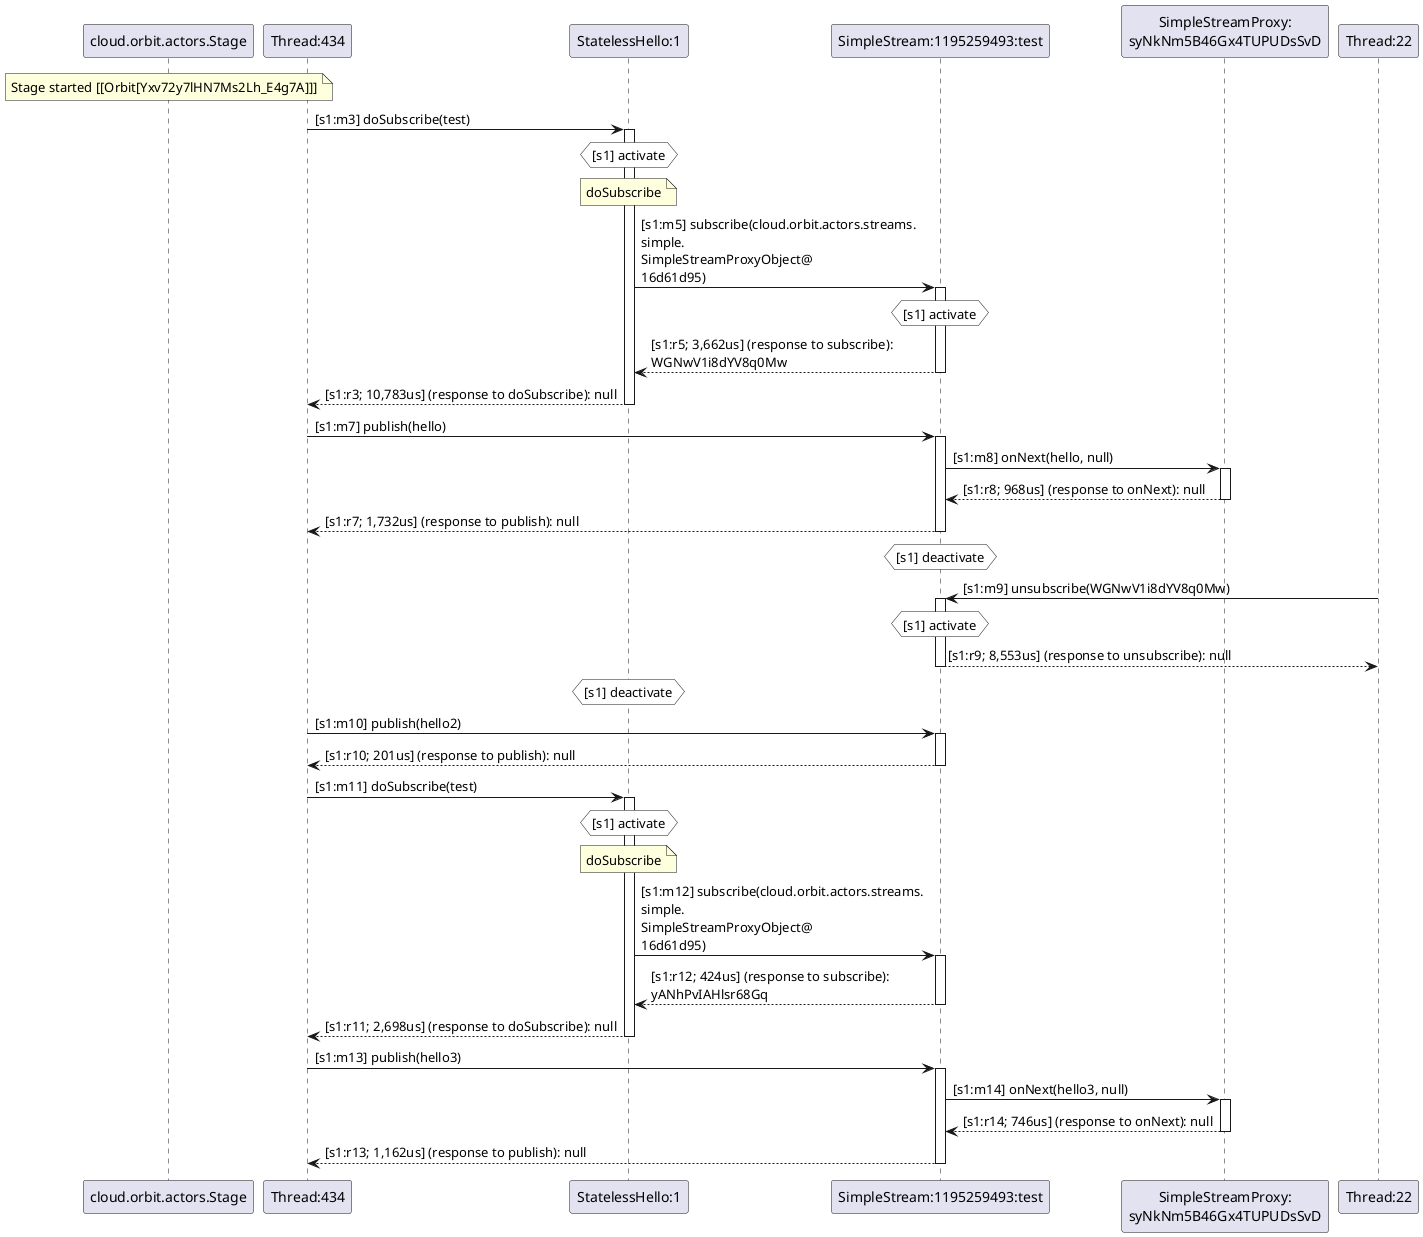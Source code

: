 @startuml
note over "cloud.orbit.actors.Stage": Stage started [[Orbit[Yxv72y7lHN7Ms2Lh_E4g7A]]]
"Thread:434" -> "StatelessHello:1" : [s1:m3] doSubscribe(test)
activate "StatelessHello:1"
hnote over "StatelessHello:1" #white : [s1] activate
note over "StatelessHello:1": doSubscribe
"StatelessHello:1" -> "SimpleStream:1195259493:test" : [s1:m5] subscribe(cloud.orbit.actors.streams.\nsimple.\nSimpleStreamProxyObject@\n16d61d95)
activate "SimpleStream:1195259493:test"
hnote over "SimpleStream:1195259493:test" #white : [s1] activate
"SimpleStream:1195259493:test" --> "StatelessHello:1" : [s1:r5; 3,662us] (response to subscribe): \nWGNwV1i8dYV8q0Mw
deactivate "SimpleStream:1195259493:test"
"StatelessHello:1" --> "Thread:434" : [s1:r3; 10,783us] (response to doSubscribe): null
deactivate "StatelessHello:1"
"Thread:434" -> "SimpleStream:1195259493:test" : [s1:m7] publish(hello)
activate "SimpleStream:1195259493:test"
"SimpleStream:1195259493:test" -> "SimpleStreamProxy:\nsyNkNm5B46Gx4TUPUDsSvD" : [s1:m8] onNext(hello, null)
activate "SimpleStreamProxy:\nsyNkNm5B46Gx4TUPUDsSvD"
"SimpleStreamProxy:\nsyNkNm5B46Gx4TUPUDsSvD" --> "SimpleStream:1195259493:test" : [s1:r8; 968us] (response to onNext): null
deactivate "SimpleStreamProxy:\nsyNkNm5B46Gx4TUPUDsSvD"
"SimpleStream:1195259493:test" --> "Thread:434" : [s1:r7; 1,732us] (response to publish): null
deactivate "SimpleStream:1195259493:test"
hnote over "SimpleStream:1195259493:test" #white : [s1] deactivate
"Thread:22" -> "SimpleStream:1195259493:test" : [s1:m9] unsubscribe(WGNwV1i8dYV8q0Mw)
activate "SimpleStream:1195259493:test"
hnote over "SimpleStream:1195259493:test" #white : [s1] activate
"SimpleStream:1195259493:test" --> "Thread:22" : [s1:r9; 8,553us] (response to unsubscribe): null
deactivate "SimpleStream:1195259493:test"
hnote over "StatelessHello:1" #white : [s1] deactivate
"Thread:434" -> "SimpleStream:1195259493:test" : [s1:m10] publish(hello2)
activate "SimpleStream:1195259493:test"
"SimpleStream:1195259493:test" --> "Thread:434" : [s1:r10; 201us] (response to publish): null
deactivate "SimpleStream:1195259493:test"
"Thread:434" -> "StatelessHello:1" : [s1:m11] doSubscribe(test)
activate "StatelessHello:1"
hnote over "StatelessHello:1" #white : [s1] activate
note over "StatelessHello:1": doSubscribe
"StatelessHello:1" -> "SimpleStream:1195259493:test" : [s1:m12] subscribe(cloud.orbit.actors.streams.\nsimple.\nSimpleStreamProxyObject@\n16d61d95)
activate "SimpleStream:1195259493:test"
"SimpleStream:1195259493:test" --> "StatelessHello:1" : [s1:r12; 424us] (response to subscribe): \nyANhPvIAHlsr68Gq
deactivate "SimpleStream:1195259493:test"
"StatelessHello:1" --> "Thread:434" : [s1:r11; 2,698us] (response to doSubscribe): null
deactivate "StatelessHello:1"
"Thread:434" -> "SimpleStream:1195259493:test" : [s1:m13] publish(hello3)
activate "SimpleStream:1195259493:test"
"SimpleStream:1195259493:test" -> "SimpleStreamProxy:\nsyNkNm5B46Gx4TUPUDsSvD" : [s1:m14] onNext(hello3, null)
activate "SimpleStreamProxy:\nsyNkNm5B46Gx4TUPUDsSvD"
"SimpleStreamProxy:\nsyNkNm5B46Gx4TUPUDsSvD" --> "SimpleStream:1195259493:test" : [s1:r14; 746us] (response to onNext): null
deactivate "SimpleStreamProxy:\nsyNkNm5B46Gx4TUPUDsSvD"
"SimpleStream:1195259493:test" --> "Thread:434" : [s1:r13; 1,162us] (response to publish): null
deactivate "SimpleStream:1195259493:test"
@enduml
